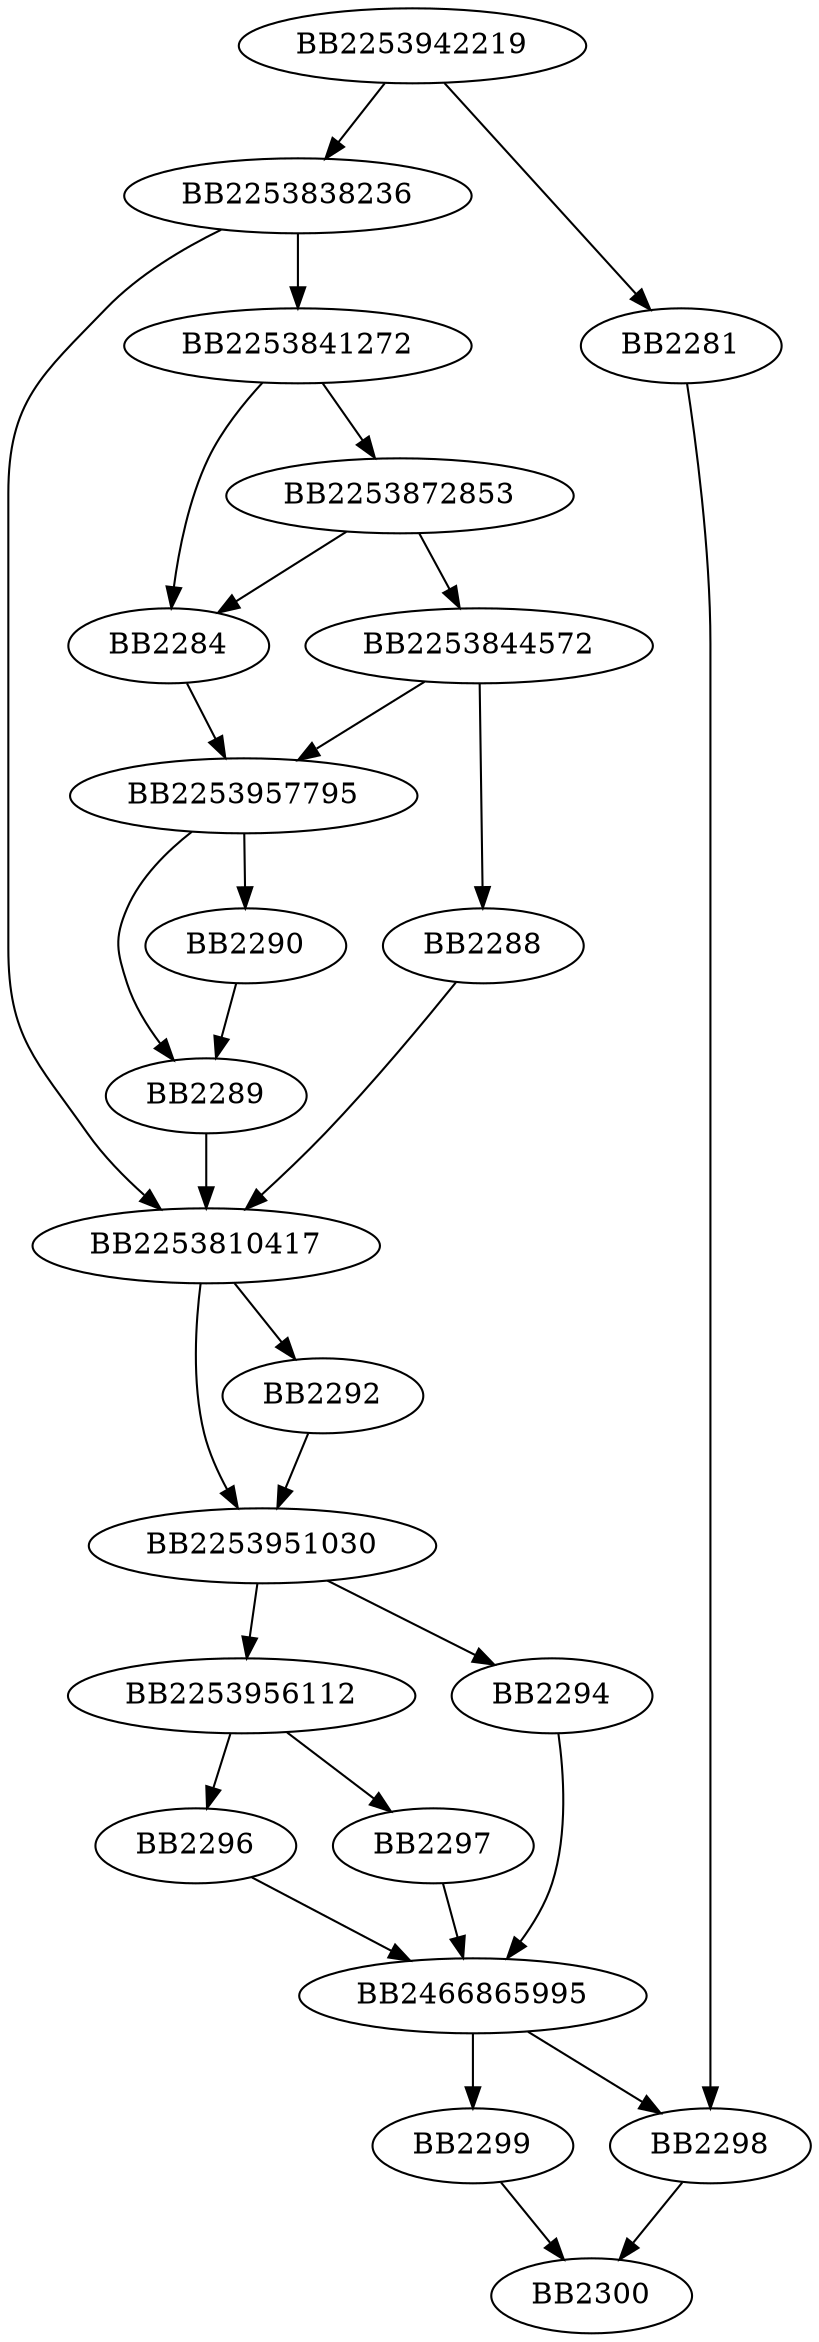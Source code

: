 digraph G{
	BB2253942219->BB2253838236;
	BB2253942219->BB2281;
	BB2253838236->BB2253810417;
	BB2253838236->BB2253841272;
	BB2253841272->BB2284;
	BB2253841272->BB2253872853;
	BB2253872853->BB2253844572;
	BB2253872853->BB2284;
	BB2284->BB2253957795;
	BB2253844572->BB2253957795;
	BB2253844572->BB2288;
	BB2288->BB2253810417;
	BB2253957795->BB2289;
	BB2253957795->BB2290;
	BB2290->BB2289;
	BB2289->BB2253810417;
	BB2253810417->BB2253951030;
	BB2253810417->BB2292;
	BB2292->BB2253951030;
	BB2253951030->BB2253956112;
	BB2253951030->BB2294;
	BB2294->BB2466865995;
	BB2253956112->BB2296;
	BB2253956112->BB2297;
	BB2296->BB2466865995;
	BB2297->BB2466865995;
	BB2281->BB2298;
	BB2466865995->BB2299;
	BB2466865995->BB2298;
	BB2298->BB2300;
	BB2299->BB2300;
}
